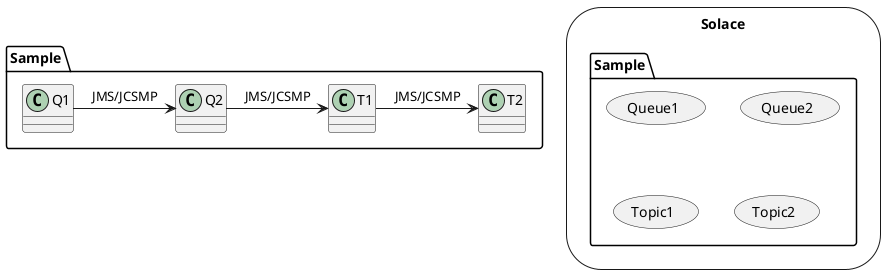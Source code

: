```plantuml
@startuml
storage Solace{
usecase Sample.Q1[
Queue1
]
usecase Sample.Q2[
Queue2
]
usecase Sample.T1[
Topic1
]
usecase Sample.T2[
Topic2
]
}
Sample.Q1 -> Sample.Q2 : JMS/JCSMP
Sample.Q2 -> Sample.T1 : JMS/JCSMP
Sample.T1 -> Sample.T2 : JMS/JCSMP
@enduml
```
